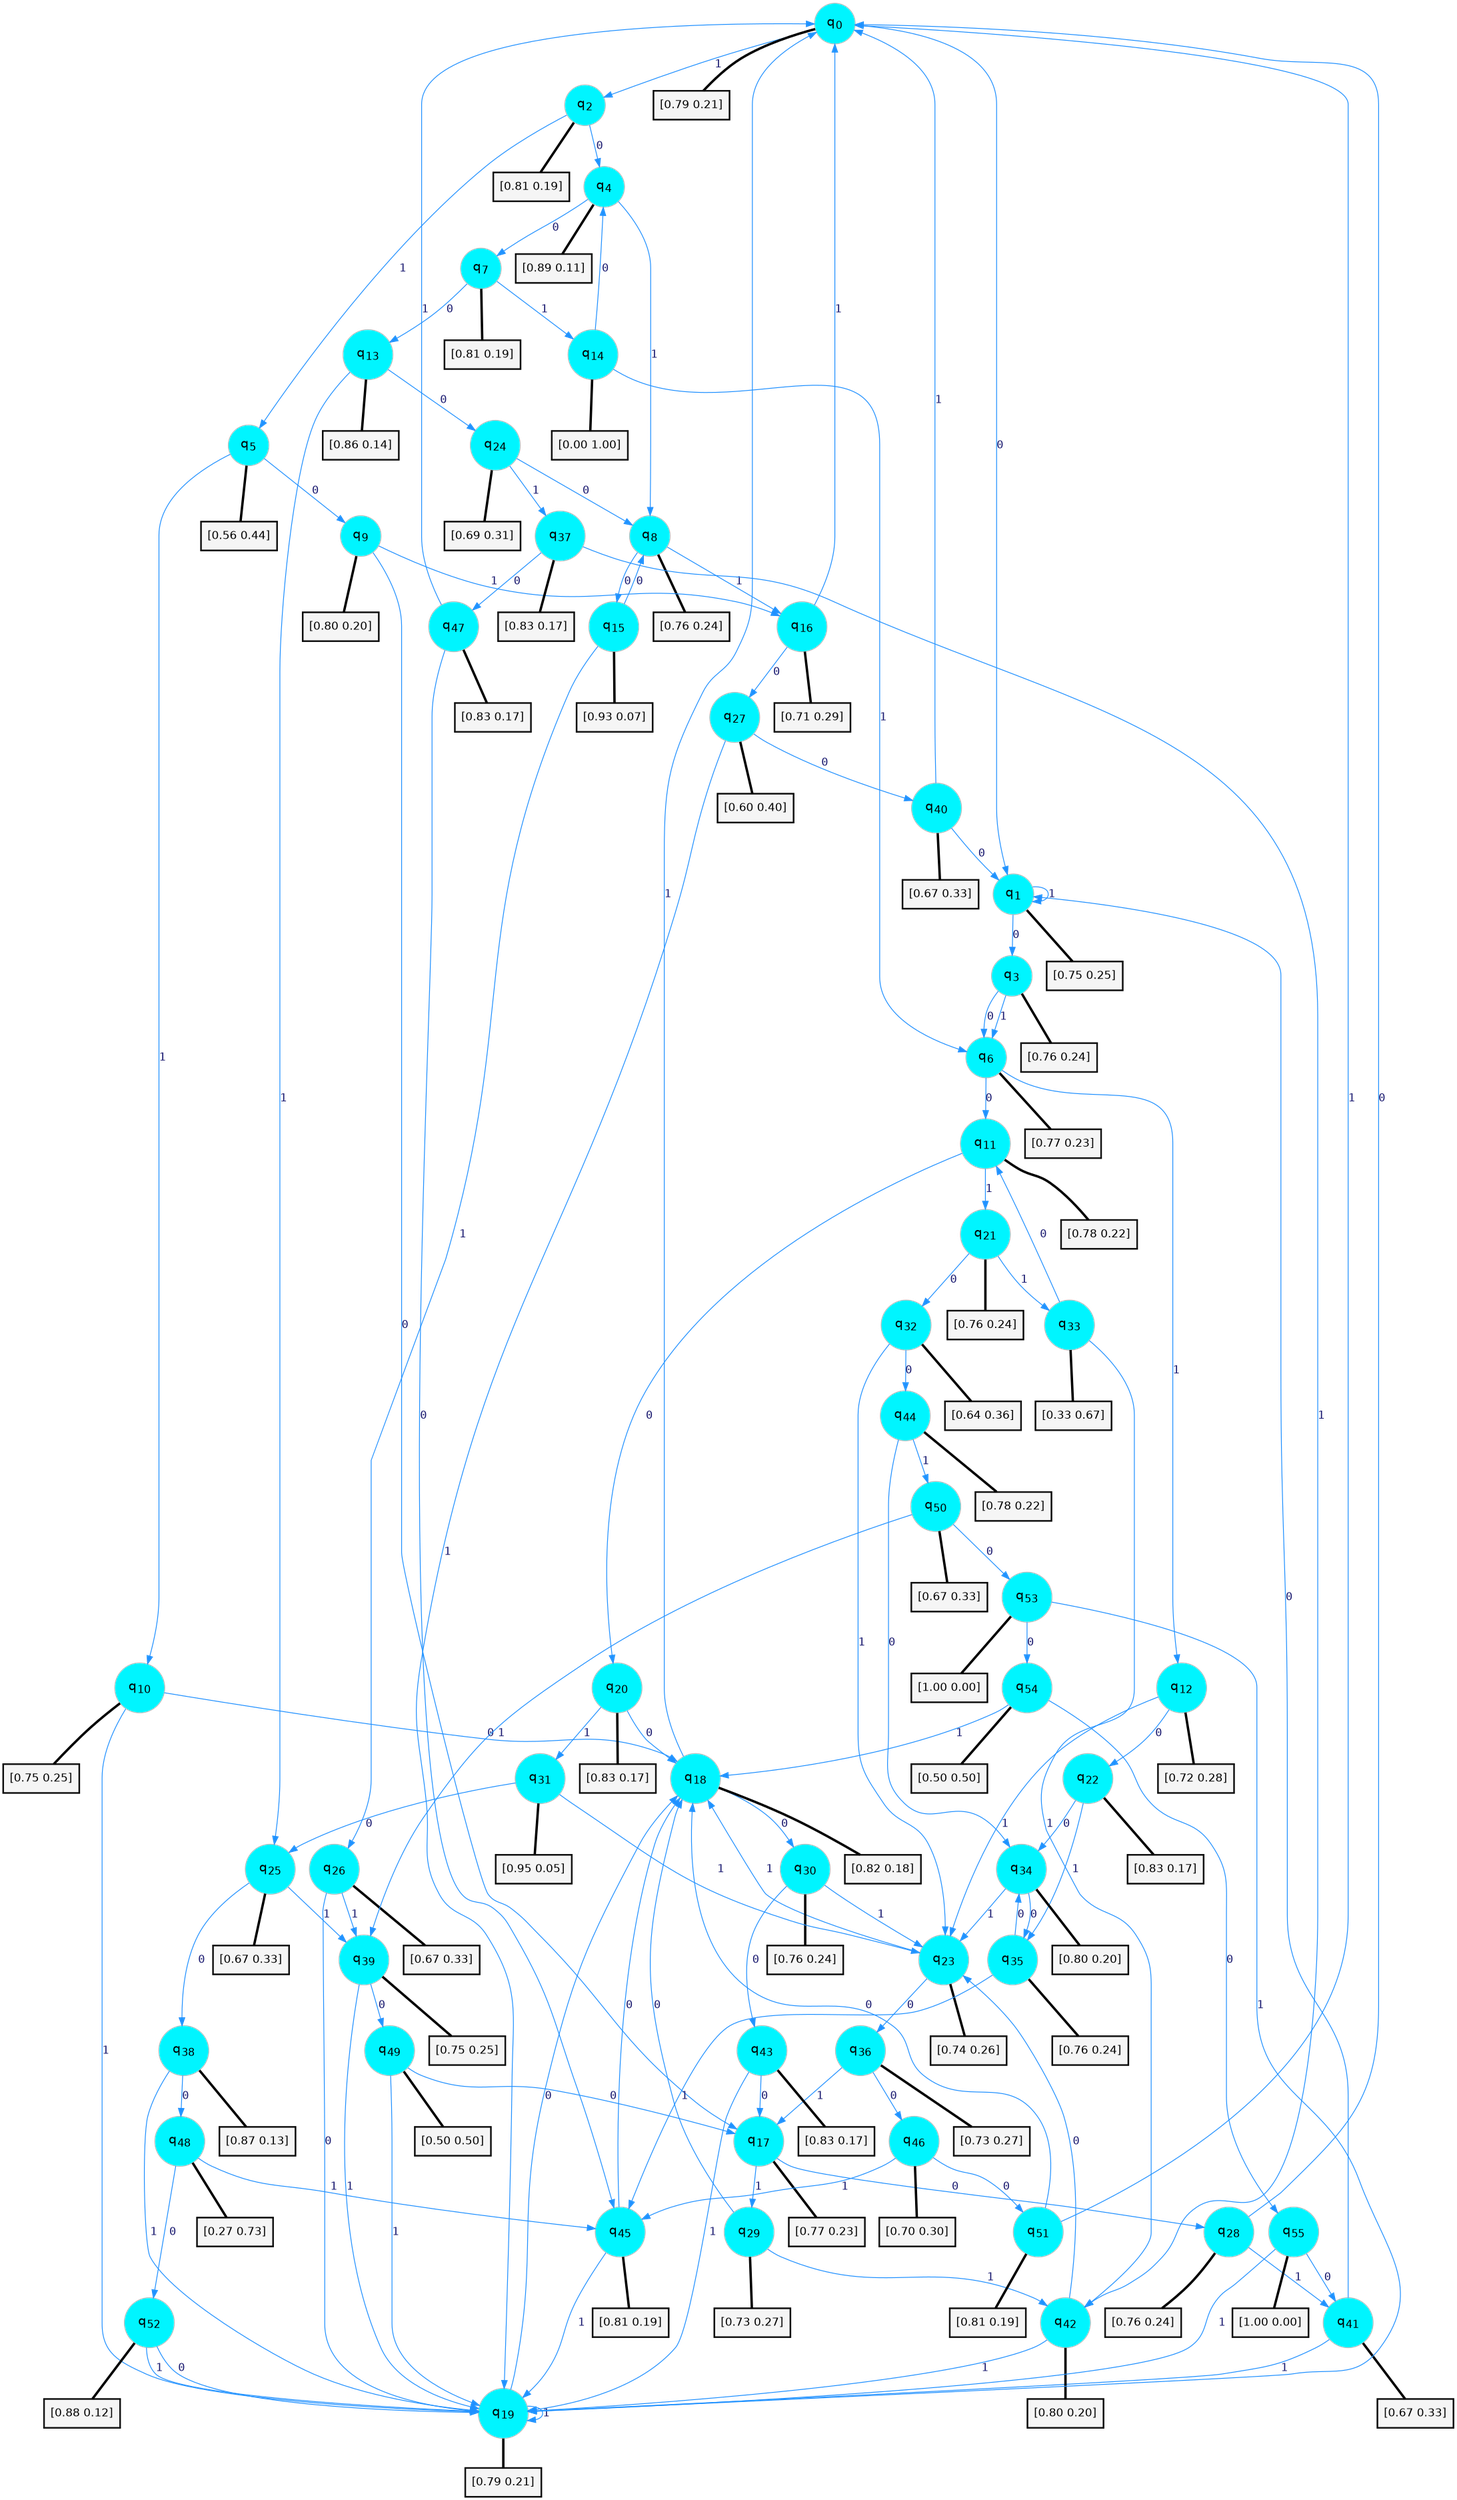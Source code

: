 digraph G {
graph [
bgcolor=transparent, dpi=300, rankdir=TD, size="40,25"];
node [
color=gray, fillcolor=turquoise1, fontcolor=black, fontname=Helvetica, fontsize=16, fontweight=bold, shape=circle, style=filled];
edge [
arrowsize=1, color=dodgerblue1, fontcolor=midnightblue, fontname=courier, fontweight=bold, penwidth=1, style=solid, weight=20];
0[label=<q<SUB>0</SUB>>];
1[label=<q<SUB>1</SUB>>];
2[label=<q<SUB>2</SUB>>];
3[label=<q<SUB>3</SUB>>];
4[label=<q<SUB>4</SUB>>];
5[label=<q<SUB>5</SUB>>];
6[label=<q<SUB>6</SUB>>];
7[label=<q<SUB>7</SUB>>];
8[label=<q<SUB>8</SUB>>];
9[label=<q<SUB>9</SUB>>];
10[label=<q<SUB>10</SUB>>];
11[label=<q<SUB>11</SUB>>];
12[label=<q<SUB>12</SUB>>];
13[label=<q<SUB>13</SUB>>];
14[label=<q<SUB>14</SUB>>];
15[label=<q<SUB>15</SUB>>];
16[label=<q<SUB>16</SUB>>];
17[label=<q<SUB>17</SUB>>];
18[label=<q<SUB>18</SUB>>];
19[label=<q<SUB>19</SUB>>];
20[label=<q<SUB>20</SUB>>];
21[label=<q<SUB>21</SUB>>];
22[label=<q<SUB>22</SUB>>];
23[label=<q<SUB>23</SUB>>];
24[label=<q<SUB>24</SUB>>];
25[label=<q<SUB>25</SUB>>];
26[label=<q<SUB>26</SUB>>];
27[label=<q<SUB>27</SUB>>];
28[label=<q<SUB>28</SUB>>];
29[label=<q<SUB>29</SUB>>];
30[label=<q<SUB>30</SUB>>];
31[label=<q<SUB>31</SUB>>];
32[label=<q<SUB>32</SUB>>];
33[label=<q<SUB>33</SUB>>];
34[label=<q<SUB>34</SUB>>];
35[label=<q<SUB>35</SUB>>];
36[label=<q<SUB>36</SUB>>];
37[label=<q<SUB>37</SUB>>];
38[label=<q<SUB>38</SUB>>];
39[label=<q<SUB>39</SUB>>];
40[label=<q<SUB>40</SUB>>];
41[label=<q<SUB>41</SUB>>];
42[label=<q<SUB>42</SUB>>];
43[label=<q<SUB>43</SUB>>];
44[label=<q<SUB>44</SUB>>];
45[label=<q<SUB>45</SUB>>];
46[label=<q<SUB>46</SUB>>];
47[label=<q<SUB>47</SUB>>];
48[label=<q<SUB>48</SUB>>];
49[label=<q<SUB>49</SUB>>];
50[label=<q<SUB>50</SUB>>];
51[label=<q<SUB>51</SUB>>];
52[label=<q<SUB>52</SUB>>];
53[label=<q<SUB>53</SUB>>];
54[label=<q<SUB>54</SUB>>];
55[label=<q<SUB>55</SUB>>];
56[label="[0.79 0.21]", shape=box,fontcolor=black, fontname=Helvetica, fontsize=14, penwidth=2, fillcolor=whitesmoke,color=black];
57[label="[0.75 0.25]", shape=box,fontcolor=black, fontname=Helvetica, fontsize=14, penwidth=2, fillcolor=whitesmoke,color=black];
58[label="[0.81 0.19]", shape=box,fontcolor=black, fontname=Helvetica, fontsize=14, penwidth=2, fillcolor=whitesmoke,color=black];
59[label="[0.76 0.24]", shape=box,fontcolor=black, fontname=Helvetica, fontsize=14, penwidth=2, fillcolor=whitesmoke,color=black];
60[label="[0.89 0.11]", shape=box,fontcolor=black, fontname=Helvetica, fontsize=14, penwidth=2, fillcolor=whitesmoke,color=black];
61[label="[0.56 0.44]", shape=box,fontcolor=black, fontname=Helvetica, fontsize=14, penwidth=2, fillcolor=whitesmoke,color=black];
62[label="[0.77 0.23]", shape=box,fontcolor=black, fontname=Helvetica, fontsize=14, penwidth=2, fillcolor=whitesmoke,color=black];
63[label="[0.81 0.19]", shape=box,fontcolor=black, fontname=Helvetica, fontsize=14, penwidth=2, fillcolor=whitesmoke,color=black];
64[label="[0.76 0.24]", shape=box,fontcolor=black, fontname=Helvetica, fontsize=14, penwidth=2, fillcolor=whitesmoke,color=black];
65[label="[0.80 0.20]", shape=box,fontcolor=black, fontname=Helvetica, fontsize=14, penwidth=2, fillcolor=whitesmoke,color=black];
66[label="[0.75 0.25]", shape=box,fontcolor=black, fontname=Helvetica, fontsize=14, penwidth=2, fillcolor=whitesmoke,color=black];
67[label="[0.78 0.22]", shape=box,fontcolor=black, fontname=Helvetica, fontsize=14, penwidth=2, fillcolor=whitesmoke,color=black];
68[label="[0.72 0.28]", shape=box,fontcolor=black, fontname=Helvetica, fontsize=14, penwidth=2, fillcolor=whitesmoke,color=black];
69[label="[0.86 0.14]", shape=box,fontcolor=black, fontname=Helvetica, fontsize=14, penwidth=2, fillcolor=whitesmoke,color=black];
70[label="[0.00 1.00]", shape=box,fontcolor=black, fontname=Helvetica, fontsize=14, penwidth=2, fillcolor=whitesmoke,color=black];
71[label="[0.93 0.07]", shape=box,fontcolor=black, fontname=Helvetica, fontsize=14, penwidth=2, fillcolor=whitesmoke,color=black];
72[label="[0.71 0.29]", shape=box,fontcolor=black, fontname=Helvetica, fontsize=14, penwidth=2, fillcolor=whitesmoke,color=black];
73[label="[0.77 0.23]", shape=box,fontcolor=black, fontname=Helvetica, fontsize=14, penwidth=2, fillcolor=whitesmoke,color=black];
74[label="[0.82 0.18]", shape=box,fontcolor=black, fontname=Helvetica, fontsize=14, penwidth=2, fillcolor=whitesmoke,color=black];
75[label="[0.79 0.21]", shape=box,fontcolor=black, fontname=Helvetica, fontsize=14, penwidth=2, fillcolor=whitesmoke,color=black];
76[label="[0.83 0.17]", shape=box,fontcolor=black, fontname=Helvetica, fontsize=14, penwidth=2, fillcolor=whitesmoke,color=black];
77[label="[0.76 0.24]", shape=box,fontcolor=black, fontname=Helvetica, fontsize=14, penwidth=2, fillcolor=whitesmoke,color=black];
78[label="[0.83 0.17]", shape=box,fontcolor=black, fontname=Helvetica, fontsize=14, penwidth=2, fillcolor=whitesmoke,color=black];
79[label="[0.74 0.26]", shape=box,fontcolor=black, fontname=Helvetica, fontsize=14, penwidth=2, fillcolor=whitesmoke,color=black];
80[label="[0.69 0.31]", shape=box,fontcolor=black, fontname=Helvetica, fontsize=14, penwidth=2, fillcolor=whitesmoke,color=black];
81[label="[0.67 0.33]", shape=box,fontcolor=black, fontname=Helvetica, fontsize=14, penwidth=2, fillcolor=whitesmoke,color=black];
82[label="[0.67 0.33]", shape=box,fontcolor=black, fontname=Helvetica, fontsize=14, penwidth=2, fillcolor=whitesmoke,color=black];
83[label="[0.60 0.40]", shape=box,fontcolor=black, fontname=Helvetica, fontsize=14, penwidth=2, fillcolor=whitesmoke,color=black];
84[label="[0.76 0.24]", shape=box,fontcolor=black, fontname=Helvetica, fontsize=14, penwidth=2, fillcolor=whitesmoke,color=black];
85[label="[0.73 0.27]", shape=box,fontcolor=black, fontname=Helvetica, fontsize=14, penwidth=2, fillcolor=whitesmoke,color=black];
86[label="[0.76 0.24]", shape=box,fontcolor=black, fontname=Helvetica, fontsize=14, penwidth=2, fillcolor=whitesmoke,color=black];
87[label="[0.95 0.05]", shape=box,fontcolor=black, fontname=Helvetica, fontsize=14, penwidth=2, fillcolor=whitesmoke,color=black];
88[label="[0.64 0.36]", shape=box,fontcolor=black, fontname=Helvetica, fontsize=14, penwidth=2, fillcolor=whitesmoke,color=black];
89[label="[0.33 0.67]", shape=box,fontcolor=black, fontname=Helvetica, fontsize=14, penwidth=2, fillcolor=whitesmoke,color=black];
90[label="[0.80 0.20]", shape=box,fontcolor=black, fontname=Helvetica, fontsize=14, penwidth=2, fillcolor=whitesmoke,color=black];
91[label="[0.76 0.24]", shape=box,fontcolor=black, fontname=Helvetica, fontsize=14, penwidth=2, fillcolor=whitesmoke,color=black];
92[label="[0.73 0.27]", shape=box,fontcolor=black, fontname=Helvetica, fontsize=14, penwidth=2, fillcolor=whitesmoke,color=black];
93[label="[0.83 0.17]", shape=box,fontcolor=black, fontname=Helvetica, fontsize=14, penwidth=2, fillcolor=whitesmoke,color=black];
94[label="[0.87 0.13]", shape=box,fontcolor=black, fontname=Helvetica, fontsize=14, penwidth=2, fillcolor=whitesmoke,color=black];
95[label="[0.75 0.25]", shape=box,fontcolor=black, fontname=Helvetica, fontsize=14, penwidth=2, fillcolor=whitesmoke,color=black];
96[label="[0.67 0.33]", shape=box,fontcolor=black, fontname=Helvetica, fontsize=14, penwidth=2, fillcolor=whitesmoke,color=black];
97[label="[0.67 0.33]", shape=box,fontcolor=black, fontname=Helvetica, fontsize=14, penwidth=2, fillcolor=whitesmoke,color=black];
98[label="[0.80 0.20]", shape=box,fontcolor=black, fontname=Helvetica, fontsize=14, penwidth=2, fillcolor=whitesmoke,color=black];
99[label="[0.83 0.17]", shape=box,fontcolor=black, fontname=Helvetica, fontsize=14, penwidth=2, fillcolor=whitesmoke,color=black];
100[label="[0.78 0.22]", shape=box,fontcolor=black, fontname=Helvetica, fontsize=14, penwidth=2, fillcolor=whitesmoke,color=black];
101[label="[0.81 0.19]", shape=box,fontcolor=black, fontname=Helvetica, fontsize=14, penwidth=2, fillcolor=whitesmoke,color=black];
102[label="[0.70 0.30]", shape=box,fontcolor=black, fontname=Helvetica, fontsize=14, penwidth=2, fillcolor=whitesmoke,color=black];
103[label="[0.83 0.17]", shape=box,fontcolor=black, fontname=Helvetica, fontsize=14, penwidth=2, fillcolor=whitesmoke,color=black];
104[label="[0.27 0.73]", shape=box,fontcolor=black, fontname=Helvetica, fontsize=14, penwidth=2, fillcolor=whitesmoke,color=black];
105[label="[0.50 0.50]", shape=box,fontcolor=black, fontname=Helvetica, fontsize=14, penwidth=2, fillcolor=whitesmoke,color=black];
106[label="[0.67 0.33]", shape=box,fontcolor=black, fontname=Helvetica, fontsize=14, penwidth=2, fillcolor=whitesmoke,color=black];
107[label="[0.81 0.19]", shape=box,fontcolor=black, fontname=Helvetica, fontsize=14, penwidth=2, fillcolor=whitesmoke,color=black];
108[label="[0.88 0.12]", shape=box,fontcolor=black, fontname=Helvetica, fontsize=14, penwidth=2, fillcolor=whitesmoke,color=black];
109[label="[1.00 0.00]", shape=box,fontcolor=black, fontname=Helvetica, fontsize=14, penwidth=2, fillcolor=whitesmoke,color=black];
110[label="[0.50 0.50]", shape=box,fontcolor=black, fontname=Helvetica, fontsize=14, penwidth=2, fillcolor=whitesmoke,color=black];
111[label="[1.00 0.00]", shape=box,fontcolor=black, fontname=Helvetica, fontsize=14, penwidth=2, fillcolor=whitesmoke,color=black];
0->1 [label=0];
0->2 [label=1];
0->56 [arrowhead=none, penwidth=3,color=black];
1->3 [label=0];
1->1 [label=1];
1->57 [arrowhead=none, penwidth=3,color=black];
2->4 [label=0];
2->5 [label=1];
2->58 [arrowhead=none, penwidth=3,color=black];
3->6 [label=0];
3->6 [label=1];
3->59 [arrowhead=none, penwidth=3,color=black];
4->7 [label=0];
4->8 [label=1];
4->60 [arrowhead=none, penwidth=3,color=black];
5->9 [label=0];
5->10 [label=1];
5->61 [arrowhead=none, penwidth=3,color=black];
6->11 [label=0];
6->12 [label=1];
6->62 [arrowhead=none, penwidth=3,color=black];
7->13 [label=0];
7->14 [label=1];
7->63 [arrowhead=none, penwidth=3,color=black];
8->15 [label=0];
8->16 [label=1];
8->64 [arrowhead=none, penwidth=3,color=black];
9->17 [label=0];
9->16 [label=1];
9->65 [arrowhead=none, penwidth=3,color=black];
10->18 [label=0];
10->19 [label=1];
10->66 [arrowhead=none, penwidth=3,color=black];
11->20 [label=0];
11->21 [label=1];
11->67 [arrowhead=none, penwidth=3,color=black];
12->22 [label=0];
12->23 [label=1];
12->68 [arrowhead=none, penwidth=3,color=black];
13->24 [label=0];
13->25 [label=1];
13->69 [arrowhead=none, penwidth=3,color=black];
14->4 [label=0];
14->6 [label=1];
14->70 [arrowhead=none, penwidth=3,color=black];
15->8 [label=0];
15->26 [label=1];
15->71 [arrowhead=none, penwidth=3,color=black];
16->27 [label=0];
16->0 [label=1];
16->72 [arrowhead=none, penwidth=3,color=black];
17->28 [label=0];
17->29 [label=1];
17->73 [arrowhead=none, penwidth=3,color=black];
18->30 [label=0];
18->0 [label=1];
18->74 [arrowhead=none, penwidth=3,color=black];
19->18 [label=0];
19->19 [label=1];
19->75 [arrowhead=none, penwidth=3,color=black];
20->18 [label=0];
20->31 [label=1];
20->76 [arrowhead=none, penwidth=3,color=black];
21->32 [label=0];
21->33 [label=1];
21->77 [arrowhead=none, penwidth=3,color=black];
22->34 [label=0];
22->35 [label=1];
22->78 [arrowhead=none, penwidth=3,color=black];
23->36 [label=0];
23->18 [label=1];
23->79 [arrowhead=none, penwidth=3,color=black];
24->8 [label=0];
24->37 [label=1];
24->80 [arrowhead=none, penwidth=3,color=black];
25->38 [label=0];
25->39 [label=1];
25->81 [arrowhead=none, penwidth=3,color=black];
26->19 [label=0];
26->39 [label=1];
26->82 [arrowhead=none, penwidth=3,color=black];
27->40 [label=0];
27->19 [label=1];
27->83 [arrowhead=none, penwidth=3,color=black];
28->0 [label=0];
28->41 [label=1];
28->84 [arrowhead=none, penwidth=3,color=black];
29->18 [label=0];
29->42 [label=1];
29->85 [arrowhead=none, penwidth=3,color=black];
30->43 [label=0];
30->23 [label=1];
30->86 [arrowhead=none, penwidth=3,color=black];
31->25 [label=0];
31->23 [label=1];
31->87 [arrowhead=none, penwidth=3,color=black];
32->44 [label=0];
32->23 [label=1];
32->88 [arrowhead=none, penwidth=3,color=black];
33->11 [label=0];
33->42 [label=1];
33->89 [arrowhead=none, penwidth=3,color=black];
34->35 [label=0];
34->23 [label=1];
34->90 [arrowhead=none, penwidth=3,color=black];
35->34 [label=0];
35->45 [label=1];
35->91 [arrowhead=none, penwidth=3,color=black];
36->46 [label=0];
36->17 [label=1];
36->92 [arrowhead=none, penwidth=3,color=black];
37->47 [label=0];
37->42 [label=1];
37->93 [arrowhead=none, penwidth=3,color=black];
38->48 [label=0];
38->19 [label=1];
38->94 [arrowhead=none, penwidth=3,color=black];
39->49 [label=0];
39->19 [label=1];
39->95 [arrowhead=none, penwidth=3,color=black];
40->1 [label=0];
40->0 [label=1];
40->96 [arrowhead=none, penwidth=3,color=black];
41->1 [label=0];
41->19 [label=1];
41->97 [arrowhead=none, penwidth=3,color=black];
42->23 [label=0];
42->19 [label=1];
42->98 [arrowhead=none, penwidth=3,color=black];
43->17 [label=0];
43->19 [label=1];
43->99 [arrowhead=none, penwidth=3,color=black];
44->34 [label=0];
44->50 [label=1];
44->100 [arrowhead=none, penwidth=3,color=black];
45->18 [label=0];
45->19 [label=1];
45->101 [arrowhead=none, penwidth=3,color=black];
46->51 [label=0];
46->45 [label=1];
46->102 [arrowhead=none, penwidth=3,color=black];
47->45 [label=0];
47->0 [label=1];
47->103 [arrowhead=none, penwidth=3,color=black];
48->52 [label=0];
48->45 [label=1];
48->104 [arrowhead=none, penwidth=3,color=black];
49->17 [label=0];
49->19 [label=1];
49->105 [arrowhead=none, penwidth=3,color=black];
50->53 [label=0];
50->39 [label=1];
50->106 [arrowhead=none, penwidth=3,color=black];
51->18 [label=0];
51->0 [label=1];
51->107 [arrowhead=none, penwidth=3,color=black];
52->19 [label=0];
52->19 [label=1];
52->108 [arrowhead=none, penwidth=3,color=black];
53->54 [label=0];
53->19 [label=1];
53->109 [arrowhead=none, penwidth=3,color=black];
54->55 [label=0];
54->18 [label=1];
54->110 [arrowhead=none, penwidth=3,color=black];
55->41 [label=0];
55->19 [label=1];
55->111 [arrowhead=none, penwidth=3,color=black];
}
